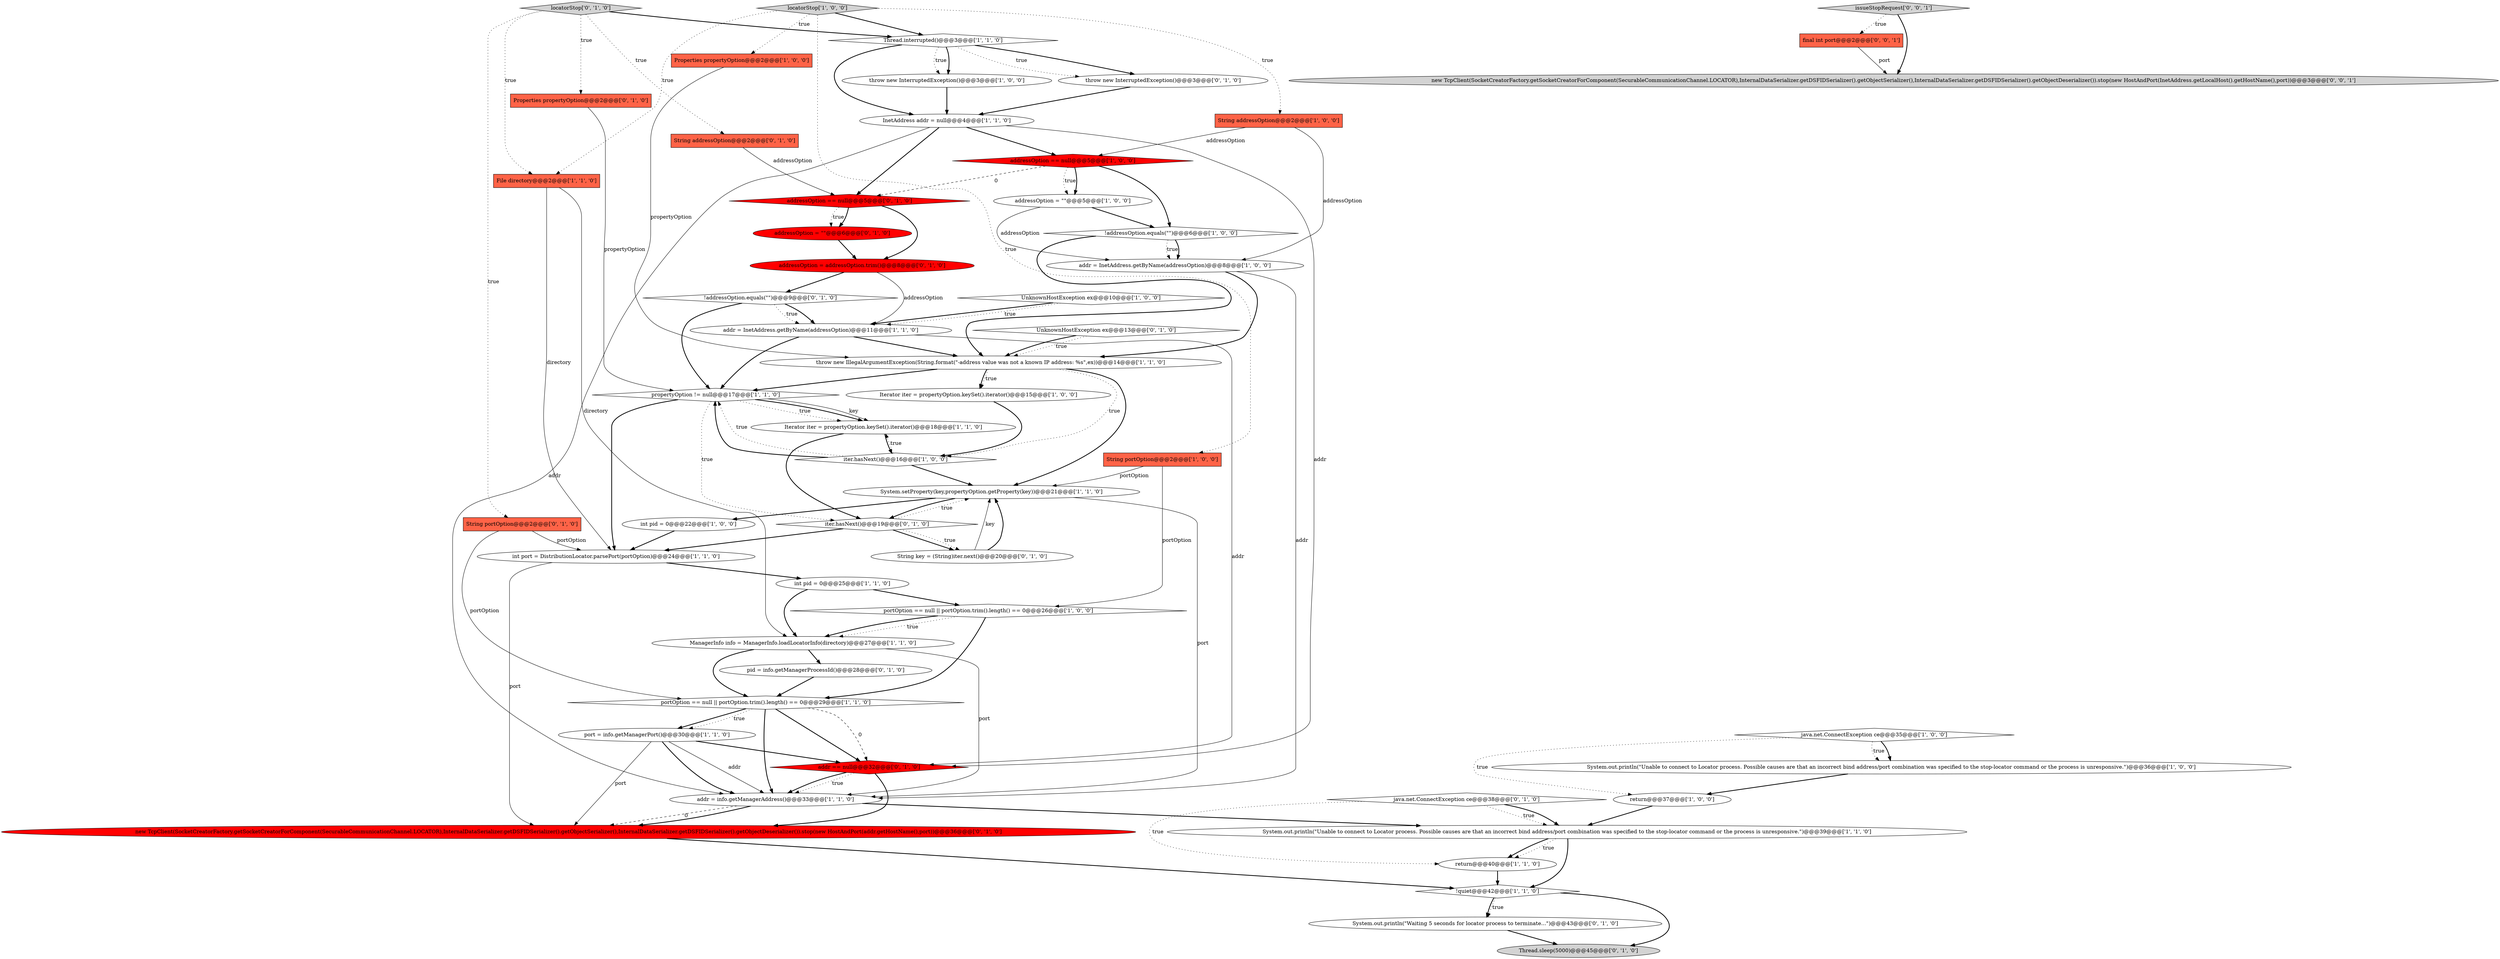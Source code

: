 digraph {
29 [style = filled, label = "System.out.println(\"Unable to connect to Locator process. Possible causes are that an incorrect bind address/port combination was specified to the stop-locator command or the process is unresponsive.\")@@@39@@@['1', '1', '0']", fillcolor = white, shape = ellipse image = "AAA0AAABBB1BBB"];
32 [style = filled, label = "int port = DistributionLocator.parsePort(portOption)@@@24@@@['1', '1', '0']", fillcolor = white, shape = ellipse image = "AAA0AAABBB1BBB"];
54 [style = filled, label = "issueStopRequest['0', '0', '1']", fillcolor = lightgray, shape = diamond image = "AAA0AAABBB3BBB"];
39 [style = filled, label = "throw new InterruptedException()@@@3@@@['0', '1', '0']", fillcolor = white, shape = ellipse image = "AAA0AAABBB2BBB"];
33 [style = filled, label = "portOption == null || portOption.trim().length() == 0@@@26@@@['1', '0', '0']", fillcolor = white, shape = diamond image = "AAA0AAABBB1BBB"];
44 [style = filled, label = "System.out.println(\"Waiting 5 seconds for locator process to terminate...\")@@@43@@@['0', '1', '0']", fillcolor = white, shape = ellipse image = "AAA0AAABBB2BBB"];
52 [style = filled, label = "final int port@@@2@@@['0', '0', '1']", fillcolor = tomato, shape = box image = "AAA0AAABBB3BBB"];
2 [style = filled, label = "java.net.ConnectException ce@@@35@@@['1', '0', '0']", fillcolor = white, shape = diamond image = "AAA0AAABBB1BBB"];
7 [style = filled, label = "Iterator iter = propertyOption.keySet().iterator()@@@15@@@['1', '0', '0']", fillcolor = white, shape = ellipse image = "AAA0AAABBB1BBB"];
41 [style = filled, label = "pid = info.getManagerProcessId()@@@28@@@['0', '1', '0']", fillcolor = white, shape = ellipse image = "AAA0AAABBB2BBB"];
38 [style = filled, label = "Properties propertyOption@@@2@@@['0', '1', '0']", fillcolor = tomato, shape = box image = "AAA0AAABBB2BBB"];
30 [style = filled, label = "addr = InetAddress.getByName(addressOption)@@@11@@@['1', '1', '0']", fillcolor = white, shape = ellipse image = "AAA0AAABBB1BBB"];
9 [style = filled, label = "System.setProperty(key,propertyOption.getProperty(key))@@@21@@@['1', '1', '0']", fillcolor = white, shape = ellipse image = "AAA0AAABBB1BBB"];
4 [style = filled, label = "String addressOption@@@2@@@['1', '0', '0']", fillcolor = tomato, shape = box image = "AAA0AAABBB1BBB"];
25 [style = filled, label = "port = info.getManagerPort()@@@30@@@['1', '1', '0']", fillcolor = white, shape = ellipse image = "AAA0AAABBB1BBB"];
3 [style = filled, label = "String portOption@@@2@@@['1', '0', '0']", fillcolor = tomato, shape = box image = "AAA0AAABBB1BBB"];
23 [style = filled, label = "addressOption = \"\"@@@5@@@['1', '0', '0']", fillcolor = white, shape = ellipse image = "AAA0AAABBB1BBB"];
18 [style = filled, label = "ManagerInfo info = ManagerInfo.loadLocatorInfo(directory)@@@27@@@['1', '1', '0']", fillcolor = white, shape = ellipse image = "AAA0AAABBB1BBB"];
24 [style = filled, label = "System.out.println(\"Unable to connect to Locator process. Possible causes are that an incorrect bind address/port combination was specified to the stop-locator command or the process is unresponsive.\")@@@36@@@['1', '0', '0']", fillcolor = white, shape = ellipse image = "AAA0AAABBB1BBB"];
0 [style = filled, label = "!quiet@@@42@@@['1', '1', '0']", fillcolor = white, shape = diamond image = "AAA0AAABBB1BBB"];
13 [style = filled, label = "throw new IllegalArgumentException(String.format(\"-address value was not a known IP address: %s\",ex))@@@14@@@['1', '1', '0']", fillcolor = white, shape = ellipse image = "AAA0AAABBB1BBB"];
1 [style = filled, label = "UnknownHostException ex@@@10@@@['1', '0', '0']", fillcolor = white, shape = diamond image = "AAA0AAABBB1BBB"];
26 [style = filled, label = "int pid = 0@@@22@@@['1', '0', '0']", fillcolor = white, shape = ellipse image = "AAA0AAABBB1BBB"];
36 [style = filled, label = "!addressOption.equals(\"\")@@@9@@@['0', '1', '0']", fillcolor = white, shape = diamond image = "AAA0AAABBB2BBB"];
46 [style = filled, label = "addressOption = \"\"@@@6@@@['0', '1', '0']", fillcolor = red, shape = ellipse image = "AAA1AAABBB2BBB"];
47 [style = filled, label = "Thread.sleep(5000)@@@45@@@['0', '1', '0']", fillcolor = lightgray, shape = ellipse image = "AAA0AAABBB2BBB"];
31 [style = filled, label = "propertyOption != null@@@17@@@['1', '1', '0']", fillcolor = white, shape = diamond image = "AAA0AAABBB1BBB"];
42 [style = filled, label = "new TcpClient(SocketCreatorFactory.getSocketCreatorForComponent(SecurableCommunicationChannel.LOCATOR),InternalDataSerializer.getDSFIDSerializer().getObjectSerializer(),InternalDataSerializer.getDSFIDSerializer().getObjectDeserializer()).stop(new HostAndPort(addr.getHostName(),port))@@@36@@@['0', '1', '0']", fillcolor = red, shape = ellipse image = "AAA1AAABBB2BBB"];
17 [style = filled, label = "iter.hasNext()@@@16@@@['1', '0', '0']", fillcolor = white, shape = diamond image = "AAA0AAABBB1BBB"];
21 [style = filled, label = "portOption == null || portOption.trim().length() == 0@@@29@@@['1', '1', '0']", fillcolor = white, shape = diamond image = "AAA0AAABBB1BBB"];
48 [style = filled, label = "iter.hasNext()@@@19@@@['0', '1', '0']", fillcolor = white, shape = diamond image = "AAA0AAABBB2BBB"];
37 [style = filled, label = "addr == null@@@32@@@['0', '1', '0']", fillcolor = red, shape = diamond image = "AAA1AAABBB2BBB"];
14 [style = filled, label = "Iterator iter = propertyOption.keySet().iterator()@@@18@@@['1', '1', '0']", fillcolor = white, shape = ellipse image = "AAA0AAABBB1BBB"];
43 [style = filled, label = "addressOption == null@@@5@@@['0', '1', '0']", fillcolor = red, shape = diamond image = "AAA1AAABBB2BBB"];
16 [style = filled, label = "locatorStop['1', '0', '0']", fillcolor = lightgray, shape = diamond image = "AAA0AAABBB1BBB"];
28 [style = filled, label = "int pid = 0@@@25@@@['1', '1', '0']", fillcolor = white, shape = ellipse image = "AAA0AAABBB1BBB"];
12 [style = filled, label = "addr = InetAddress.getByName(addressOption)@@@8@@@['1', '0', '0']", fillcolor = white, shape = ellipse image = "AAA0AAABBB1BBB"];
10 [style = filled, label = "Properties propertyOption@@@2@@@['1', '0', '0']", fillcolor = tomato, shape = box image = "AAA0AAABBB1BBB"];
20 [style = filled, label = "Thread.interrupted()@@@3@@@['1', '1', '0']", fillcolor = white, shape = diamond image = "AAA0AAABBB1BBB"];
53 [style = filled, label = "new TcpClient(SocketCreatorFactory.getSocketCreatorForComponent(SecurableCommunicationChannel.LOCATOR),InternalDataSerializer.getDSFIDSerializer().getObjectSerializer(),InternalDataSerializer.getDSFIDSerializer().getObjectDeserializer()).stop(new HostAndPort(InetAddress.getLocalHost().getHostName(),port))@@@3@@@['0', '0', '1']", fillcolor = lightgray, shape = ellipse image = "AAA0AAABBB3BBB"];
49 [style = filled, label = "java.net.ConnectException ce@@@38@@@['0', '1', '0']", fillcolor = white, shape = diamond image = "AAA0AAABBB2BBB"];
27 [style = filled, label = "addressOption == null@@@5@@@['1', '0', '0']", fillcolor = red, shape = diamond image = "AAA1AAABBB1BBB"];
45 [style = filled, label = "String portOption@@@2@@@['0', '1', '0']", fillcolor = tomato, shape = box image = "AAA0AAABBB2BBB"];
50 [style = filled, label = "addressOption = addressOption.trim()@@@8@@@['0', '1', '0']", fillcolor = red, shape = ellipse image = "AAA1AAABBB2BBB"];
51 [style = filled, label = "String key = (String)iter.next()@@@20@@@['0', '1', '0']", fillcolor = white, shape = ellipse image = "AAA0AAABBB2BBB"];
5 [style = filled, label = "return@@@40@@@['1', '1', '0']", fillcolor = white, shape = ellipse image = "AAA0AAABBB1BBB"];
34 [style = filled, label = "locatorStop['0', '1', '0']", fillcolor = lightgray, shape = diamond image = "AAA0AAABBB2BBB"];
8 [style = filled, label = "!addressOption.equals(\"\")@@@6@@@['1', '0', '0']", fillcolor = white, shape = diamond image = "AAA0AAABBB1BBB"];
40 [style = filled, label = "String addressOption@@@2@@@['0', '1', '0']", fillcolor = tomato, shape = box image = "AAA0AAABBB2BBB"];
11 [style = filled, label = "InetAddress addr = null@@@4@@@['1', '1', '0']", fillcolor = white, shape = ellipse image = "AAA0AAABBB1BBB"];
22 [style = filled, label = "addr = info.getManagerAddress()@@@33@@@['1', '1', '0']", fillcolor = white, shape = ellipse image = "AAA0AAABBB1BBB"];
35 [style = filled, label = "UnknownHostException ex@@@13@@@['0', '1', '0']", fillcolor = white, shape = diamond image = "AAA0AAABBB2BBB"];
6 [style = filled, label = "return@@@37@@@['1', '0', '0']", fillcolor = white, shape = ellipse image = "AAA0AAABBB1BBB"];
19 [style = filled, label = "throw new InterruptedException()@@@3@@@['1', '0', '0']", fillcolor = white, shape = ellipse image = "AAA0AAABBB1BBB"];
15 [style = filled, label = "File directory@@@2@@@['1', '1', '0']", fillcolor = tomato, shape = box image = "AAA0AAABBB1BBB"];
29->5 [style = bold, label=""];
34->45 [style = dotted, label="true"];
30->13 [style = bold, label=""];
34->20 [style = bold, label=""];
25->22 [style = bold, label=""];
50->30 [style = solid, label="addressOption"];
17->9 [style = bold, label=""];
29->5 [style = dotted, label="true"];
29->0 [style = bold, label=""];
17->14 [style = dotted, label="true"];
45->32 [style = solid, label="portOption"];
27->23 [style = dotted, label="true"];
14->17 [style = bold, label=""];
19->11 [style = bold, label=""];
21->37 [style = dashed, label="0"];
1->30 [style = bold, label=""];
16->10 [style = dotted, label="true"];
6->29 [style = bold, label=""];
54->52 [style = dotted, label="true"];
9->26 [style = bold, label=""];
48->51 [style = bold, label=""];
22->42 [style = dashed, label="0"];
10->13 [style = solid, label="propertyOption"];
33->18 [style = bold, label=""];
5->0 [style = bold, label=""];
48->9 [style = dotted, label="true"];
38->31 [style = solid, label="propertyOption"];
11->37 [style = solid, label="addr"];
43->46 [style = dotted, label="true"];
54->53 [style = bold, label=""];
25->42 [style = solid, label="port"];
13->31 [style = bold, label=""];
2->24 [style = bold, label=""];
46->50 [style = bold, label=""];
44->47 [style = bold, label=""];
32->42 [style = solid, label="port"];
14->48 [style = bold, label=""];
25->22 [style = solid, label="addr"];
31->14 [style = bold, label=""];
13->17 [style = dotted, label="true"];
0->44 [style = dotted, label="true"];
31->48 [style = dotted, label="true"];
28->18 [style = bold, label=""];
26->32 [style = bold, label=""];
2->24 [style = dotted, label="true"];
41->21 [style = bold, label=""];
36->31 [style = bold, label=""];
9->48 [style = bold, label=""];
11->43 [style = bold, label=""];
13->7 [style = dotted, label="true"];
31->14 [style = solid, label="key"];
21->25 [style = bold, label=""];
23->8 [style = bold, label=""];
16->4 [style = dotted, label="true"];
15->18 [style = solid, label="directory"];
31->14 [style = dotted, label="true"];
1->30 [style = dotted, label="true"];
43->46 [style = bold, label=""];
34->38 [style = dotted, label="true"];
12->22 [style = solid, label="addr"];
11->22 [style = solid, label="addr"];
36->30 [style = bold, label=""];
21->37 [style = bold, label=""];
8->12 [style = dotted, label="true"];
21->22 [style = bold, label=""];
25->37 [style = bold, label=""];
4->27 [style = solid, label="addressOption"];
33->18 [style = dotted, label="true"];
20->39 [style = bold, label=""];
48->32 [style = bold, label=""];
52->53 [style = solid, label="port"];
0->44 [style = bold, label=""];
18->41 [style = bold, label=""];
23->12 [style = solid, label="addressOption"];
20->19 [style = bold, label=""];
16->20 [style = bold, label=""];
27->8 [style = bold, label=""];
22->42 [style = bold, label=""];
45->21 [style = solid, label="portOption"];
27->43 [style = dashed, label="0"];
49->29 [style = dotted, label="true"];
7->17 [style = bold, label=""];
31->32 [style = bold, label=""];
51->9 [style = bold, label=""];
22->29 [style = bold, label=""];
3->9 [style = solid, label="portOption"];
20->39 [style = dotted, label="true"];
42->0 [style = bold, label=""];
9->22 [style = solid, label="port"];
21->25 [style = dotted, label="true"];
12->13 [style = bold, label=""];
37->22 [style = bold, label=""];
2->6 [style = dotted, label="true"];
30->31 [style = bold, label=""];
4->12 [style = solid, label="addressOption"];
35->13 [style = dotted, label="true"];
34->15 [style = dotted, label="true"];
37->22 [style = dotted, label="true"];
18->22 [style = solid, label="port"];
20->19 [style = dotted, label="true"];
13->9 [style = bold, label=""];
18->21 [style = bold, label=""];
40->43 [style = solid, label="addressOption"];
15->32 [style = solid, label="directory"];
8->12 [style = bold, label=""];
36->30 [style = dotted, label="true"];
34->40 [style = dotted, label="true"];
8->13 [style = bold, label=""];
37->42 [style = bold, label=""];
20->11 [style = bold, label=""];
16->15 [style = dotted, label="true"];
49->29 [style = bold, label=""];
51->9 [style = solid, label="key"];
43->50 [style = bold, label=""];
3->33 [style = solid, label="portOption"];
17->31 [style = bold, label=""];
48->51 [style = dotted, label="true"];
49->5 [style = dotted, label="true"];
39->11 [style = bold, label=""];
16->3 [style = dotted, label="true"];
30->37 [style = solid, label="addr"];
17->31 [style = dotted, label="true"];
0->47 [style = bold, label=""];
28->33 [style = bold, label=""];
13->7 [style = bold, label=""];
50->36 [style = bold, label=""];
27->23 [style = bold, label=""];
33->21 [style = bold, label=""];
35->13 [style = bold, label=""];
24->6 [style = bold, label=""];
32->28 [style = bold, label=""];
11->27 [style = bold, label=""];
}
